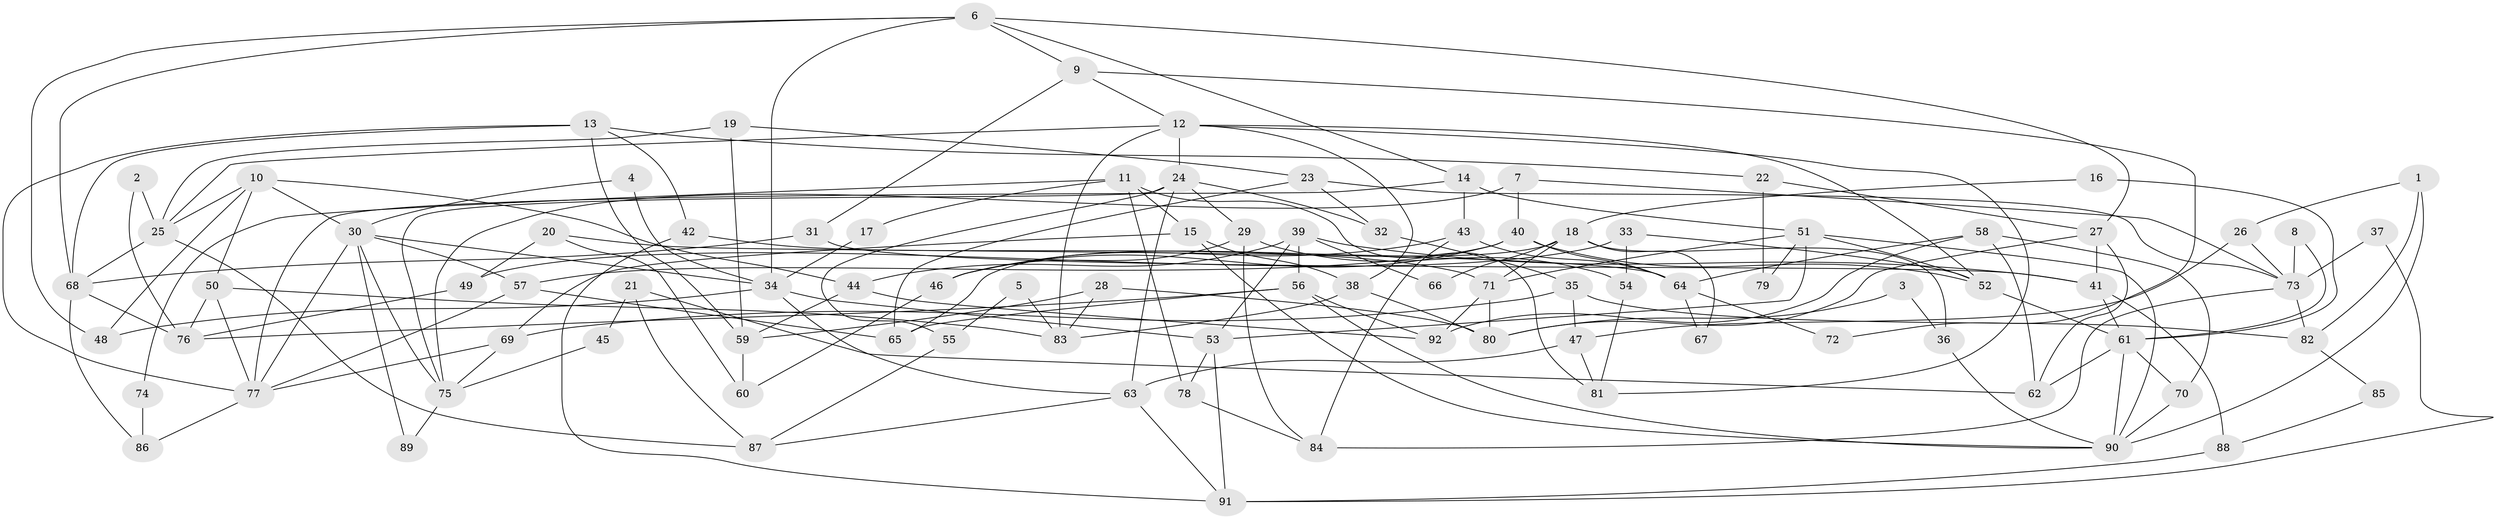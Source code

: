 // coarse degree distribution, {7: 0.05357142857142857, 5: 0.25, 6: 0.25, 4: 0.14285714285714285, 3: 0.14285714285714285, 9: 0.05357142857142857, 2: 0.08928571428571429, 8: 0.017857142857142856}
// Generated by graph-tools (version 1.1) at 2025/37/03/04/25 23:37:13]
// undirected, 92 vertices, 184 edges
graph export_dot {
  node [color=gray90,style=filled];
  1;
  2;
  3;
  4;
  5;
  6;
  7;
  8;
  9;
  10;
  11;
  12;
  13;
  14;
  15;
  16;
  17;
  18;
  19;
  20;
  21;
  22;
  23;
  24;
  25;
  26;
  27;
  28;
  29;
  30;
  31;
  32;
  33;
  34;
  35;
  36;
  37;
  38;
  39;
  40;
  41;
  42;
  43;
  44;
  45;
  46;
  47;
  48;
  49;
  50;
  51;
  52;
  53;
  54;
  55;
  56;
  57;
  58;
  59;
  60;
  61;
  62;
  63;
  64;
  65;
  66;
  67;
  68;
  69;
  70;
  71;
  72;
  73;
  74;
  75;
  76;
  77;
  78;
  79;
  80;
  81;
  82;
  83;
  84;
  85;
  86;
  87;
  88;
  89;
  90;
  91;
  92;
  1 -- 90;
  1 -- 26;
  1 -- 82;
  2 -- 76;
  2 -- 25;
  3 -- 36;
  3 -- 80;
  4 -- 34;
  4 -- 30;
  5 -- 83;
  5 -- 55;
  6 -- 68;
  6 -- 34;
  6 -- 9;
  6 -- 14;
  6 -- 27;
  6 -- 48;
  7 -- 75;
  7 -- 73;
  7 -- 40;
  8 -- 73;
  8 -- 61;
  9 -- 12;
  9 -- 31;
  9 -- 72;
  10 -- 30;
  10 -- 48;
  10 -- 25;
  10 -- 44;
  10 -- 50;
  11 -- 15;
  11 -- 78;
  11 -- 17;
  11 -- 74;
  11 -- 81;
  12 -- 83;
  12 -- 52;
  12 -- 24;
  12 -- 25;
  12 -- 38;
  12 -- 81;
  13 -- 77;
  13 -- 59;
  13 -- 22;
  13 -- 42;
  13 -- 68;
  14 -- 77;
  14 -- 43;
  14 -- 51;
  15 -- 38;
  15 -- 69;
  15 -- 90;
  16 -- 18;
  16 -- 61;
  17 -- 34;
  18 -- 71;
  18 -- 65;
  18 -- 36;
  18 -- 66;
  18 -- 67;
  19 -- 25;
  19 -- 59;
  19 -- 23;
  20 -- 64;
  20 -- 49;
  20 -- 60;
  21 -- 62;
  21 -- 87;
  21 -- 45;
  22 -- 27;
  22 -- 79;
  23 -- 65;
  23 -- 32;
  23 -- 73;
  24 -- 75;
  24 -- 29;
  24 -- 32;
  24 -- 55;
  24 -- 63;
  25 -- 68;
  25 -- 87;
  26 -- 73;
  26 -- 47;
  27 -- 41;
  27 -- 62;
  27 -- 80;
  28 -- 80;
  28 -- 59;
  28 -- 83;
  29 -- 46;
  29 -- 54;
  29 -- 84;
  30 -- 34;
  30 -- 77;
  30 -- 57;
  30 -- 75;
  30 -- 89;
  31 -- 68;
  31 -- 41;
  32 -- 35;
  33 -- 52;
  33 -- 54;
  33 -- 49;
  34 -- 53;
  34 -- 63;
  34 -- 48;
  35 -- 82;
  35 -- 47;
  35 -- 69;
  36 -- 90;
  37 -- 91;
  37 -- 73;
  38 -- 83;
  38 -- 80;
  39 -- 53;
  39 -- 44;
  39 -- 41;
  39 -- 56;
  39 -- 66;
  40 -- 52;
  40 -- 46;
  40 -- 57;
  40 -- 64;
  41 -- 61;
  41 -- 88;
  42 -- 71;
  42 -- 91;
  43 -- 64;
  43 -- 46;
  43 -- 84;
  44 -- 92;
  44 -- 59;
  45 -- 75;
  46 -- 60;
  47 -- 81;
  47 -- 63;
  49 -- 76;
  50 -- 76;
  50 -- 77;
  50 -- 83;
  51 -- 90;
  51 -- 52;
  51 -- 53;
  51 -- 71;
  51 -- 79;
  52 -- 61;
  53 -- 91;
  53 -- 78;
  54 -- 81;
  55 -- 87;
  56 -- 90;
  56 -- 65;
  56 -- 76;
  56 -- 92;
  57 -- 65;
  57 -- 77;
  58 -- 92;
  58 -- 62;
  58 -- 64;
  58 -- 70;
  59 -- 60;
  61 -- 90;
  61 -- 62;
  61 -- 70;
  63 -- 87;
  63 -- 91;
  64 -- 67;
  64 -- 72;
  68 -- 76;
  68 -- 86;
  69 -- 77;
  69 -- 75;
  70 -- 90;
  71 -- 80;
  71 -- 92;
  73 -- 84;
  73 -- 82;
  74 -- 86;
  75 -- 89;
  77 -- 86;
  78 -- 84;
  82 -- 85;
  85 -- 88;
  88 -- 91;
}
